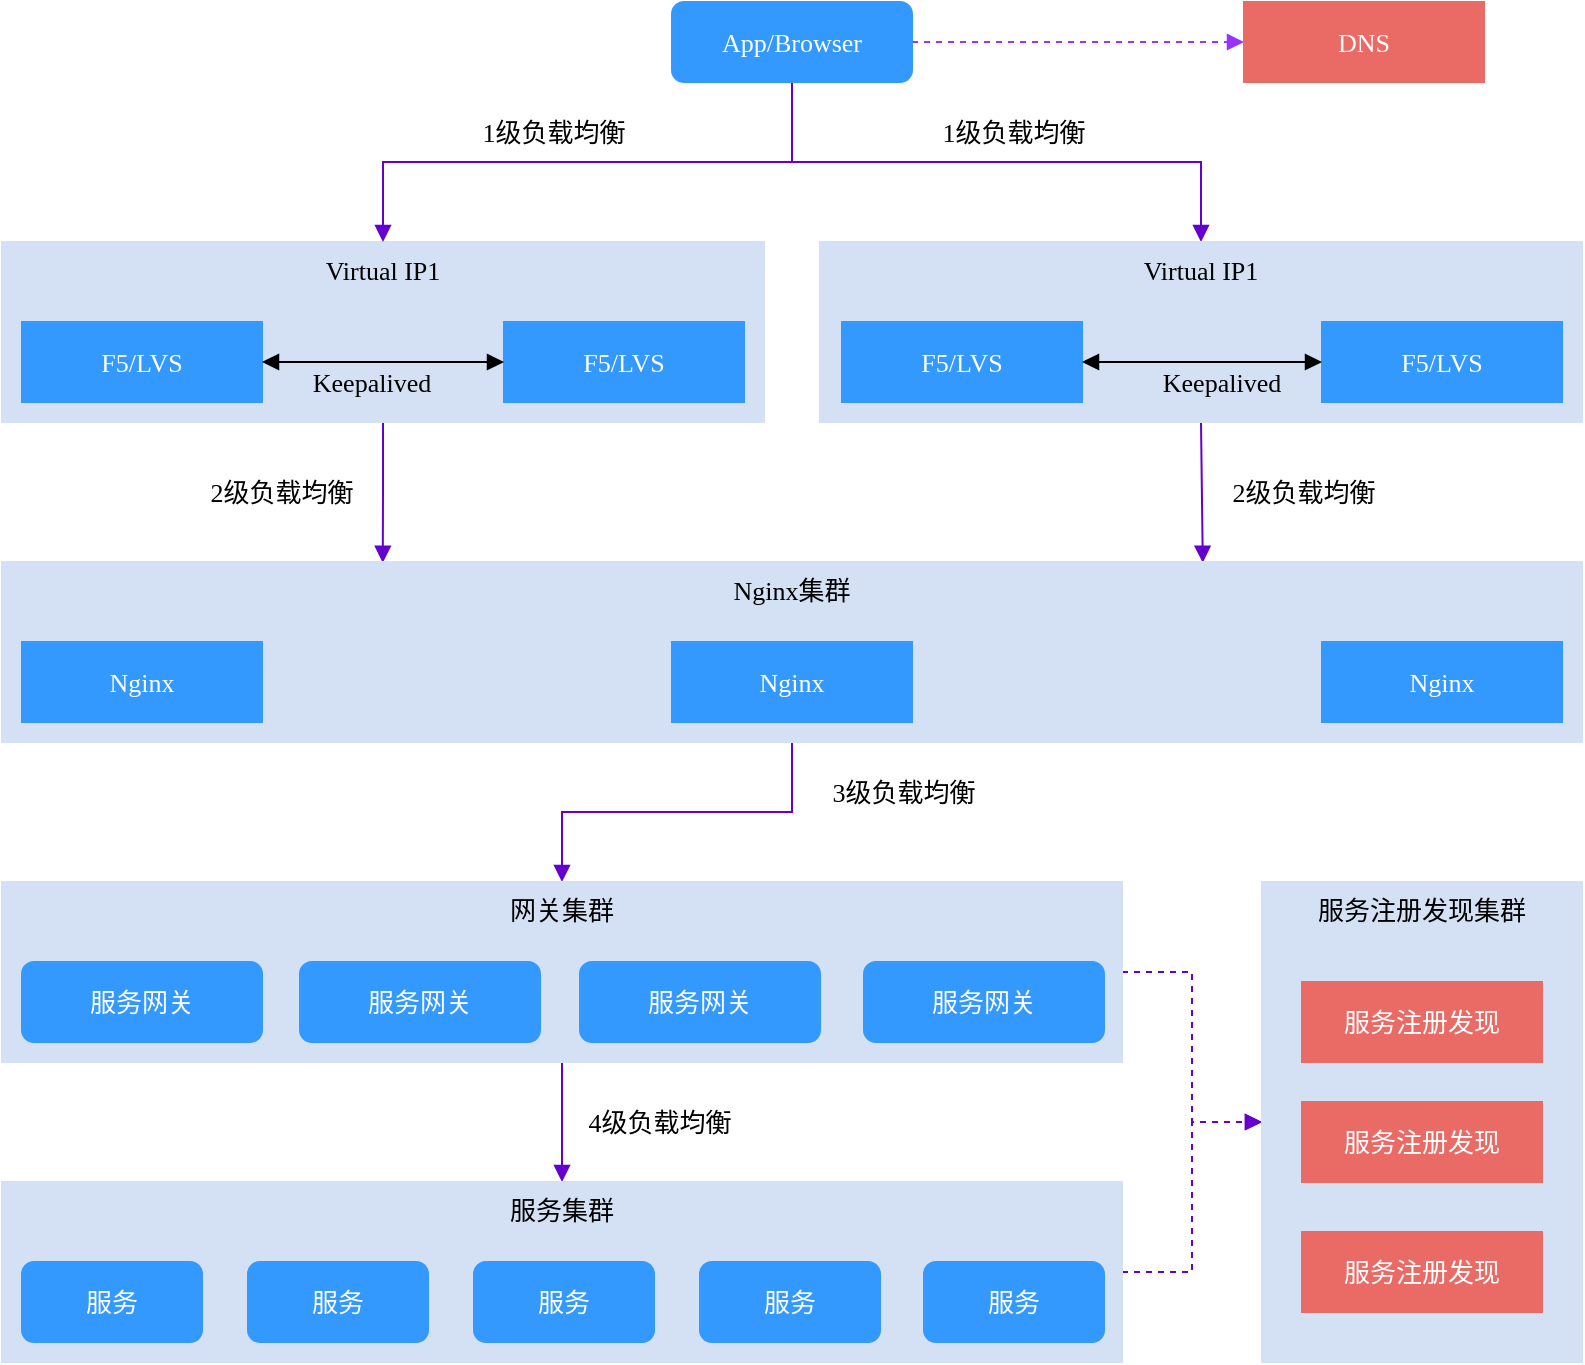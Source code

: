 <mxfile version="15.4.0" type="device" pages="2"><diagram id="Ys0chq2ZEzjCFbDVSFZS" name="Page-1"><mxGraphModel dx="1074" dy="954" grid="1" gridSize="10" guides="1" tooltips="1" connect="1" arrows="1" fold="1" page="1" pageScale="1" pageWidth="827" pageHeight="1169" math="0" shadow="0"><root><mxCell id="0"/><mxCell id="1" parent="0"/><mxCell id="kLRN4Vpp1u7dWqWw4Kbl-41" style="edgeStyle=orthogonalEdgeStyle;rounded=0;orthogonalLoop=1;jettySize=auto;html=1;exitX=0.5;exitY=1;exitDx=0;exitDy=0;fontFamily=微软雅黑;fontSize=13;startArrow=none;startFill=0;endArrow=block;endFill=1;entryX=0.241;entryY=0.004;entryDx=0;entryDy=0;entryPerimeter=0;strokeColor=#6600CC;" edge="1" parent="1" source="kLRN4Vpp1u7dWqWw4Kbl-5" target="kLRN4Vpp1u7dWqWw4Kbl-13"><mxGeometry relative="1" as="geometry"/></mxCell><mxCell id="kLRN4Vpp1u7dWqWw4Kbl-5" value="Virtual IP1" style="rounded=0;whiteSpace=wrap;html=1;fontFamily=微软雅黑;fontSize=13;verticalAlign=top;fillColor=#D4E1F5;strokeColor=#D4E1F5;" vertex="1" parent="1"><mxGeometry x="19" y="200" width="381" height="90" as="geometry"/></mxCell><mxCell id="kLRN4Vpp1u7dWqWw4Kbl-43" style="edgeStyle=orthogonalEdgeStyle;rounded=0;orthogonalLoop=1;jettySize=auto;html=1;exitX=0.5;exitY=1;exitDx=0;exitDy=0;entryX=0.5;entryY=0;entryDx=0;entryDy=0;fontFamily=微软雅黑;fontSize=13;startArrow=none;startFill=0;endArrow=block;endFill=1;strokeColor=#6600CC;" edge="1" parent="1" source="kLRN4Vpp1u7dWqWw4Kbl-1" target="kLRN4Vpp1u7dWqWw4Kbl-5"><mxGeometry relative="1" as="geometry"/></mxCell><mxCell id="kLRN4Vpp1u7dWqWw4Kbl-44" style="edgeStyle=orthogonalEdgeStyle;rounded=0;orthogonalLoop=1;jettySize=auto;html=1;exitX=0.5;exitY=1;exitDx=0;exitDy=0;entryX=0.5;entryY=0;entryDx=0;entryDy=0;fontFamily=微软雅黑;fontSize=13;startArrow=none;startFill=0;endArrow=block;endFill=1;strokeColor=#6600CC;" edge="1" parent="1" source="kLRN4Vpp1u7dWqWw4Kbl-1" target="kLRN4Vpp1u7dWqWw4Kbl-8"><mxGeometry relative="1" as="geometry"/></mxCell><mxCell id="kLRN4Vpp1u7dWqWw4Kbl-45" style="edgeStyle=none;rounded=0;orthogonalLoop=1;jettySize=auto;html=1;exitX=1;exitY=0.5;exitDx=0;exitDy=0;entryX=0;entryY=0.5;entryDx=0;entryDy=0;fontFamily=微软雅黑;fontSize=13;startArrow=none;startFill=0;endArrow=block;endFill=1;dashed=1;strokeColor=#9933FF;" edge="1" parent="1" source="kLRN4Vpp1u7dWqWw4Kbl-1" target="kLRN4Vpp1u7dWqWw4Kbl-2"><mxGeometry relative="1" as="geometry"/></mxCell><mxCell id="kLRN4Vpp1u7dWqWw4Kbl-1" value="App/Browser" style="rounded=1;whiteSpace=wrap;html=1;fontFamily=微软雅黑;fontSize=13;fillColor=#3399FF;strokeColor=#3399FF;fontColor=#FFFFFF;" vertex="1" parent="1"><mxGeometry x="354" y="80" width="120" height="40" as="geometry"/></mxCell><mxCell id="kLRN4Vpp1u7dWqWw4Kbl-2" value="DNS" style="rounded=0;whiteSpace=wrap;html=1;fontFamily=微软雅黑;fontSize=13;fillColor=#EA6B66;strokeColor=#EA6B66;fontColor=#FFFFFF;" vertex="1" parent="1"><mxGeometry x="640" y="80" width="120" height="40" as="geometry"/></mxCell><mxCell id="kLRN4Vpp1u7dWqWw4Kbl-3" value="F5/LVS" style="rounded=0;whiteSpace=wrap;html=1;fontFamily=微软雅黑;fontSize=13;fillColor=#3399FF;strokeColor=#3399FF;fontColor=#FFFFFF;" vertex="1" parent="1"><mxGeometry x="29" y="240" width="120" height="40" as="geometry"/></mxCell><mxCell id="kLRN4Vpp1u7dWqWw4Kbl-4" value="F5/LVS" style="rounded=0;whiteSpace=wrap;html=1;fontFamily=微软雅黑;fontSize=13;fillColor=#3399FF;strokeColor=#3399FF;fontColor=#FFFFFF;" vertex="1" parent="1"><mxGeometry x="270" y="240" width="120" height="40" as="geometry"/></mxCell><mxCell id="kLRN4Vpp1u7dWqWw4Kbl-6" value="" style="endArrow=block;startArrow=block;html=1;rounded=0;fontFamily=微软雅黑;fontSize=13;edgeStyle=orthogonalEdgeStyle;exitX=1;exitY=0.5;exitDx=0;exitDy=0;entryX=0;entryY=0.5;entryDx=0;entryDy=0;endFill=1;startFill=1;" edge="1" parent="1" source="kLRN4Vpp1u7dWqWw4Kbl-3" target="kLRN4Vpp1u7dWqWw4Kbl-4"><mxGeometry width="50" height="50" relative="1" as="geometry"><mxPoint x="339" y="500" as="sourcePoint"/><mxPoint x="239" y="260" as="targetPoint"/></mxGeometry></mxCell><mxCell id="kLRN4Vpp1u7dWqWw4Kbl-7" value="Keepalived" style="text;html=1;strokeColor=none;fillColor=none;align=center;verticalAlign=middle;whiteSpace=wrap;rounded=0;fontFamily=微软雅黑;fontSize=13;" vertex="1" parent="1"><mxGeometry x="164" y="255" width="80" height="30" as="geometry"/></mxCell><mxCell id="kLRN4Vpp1u7dWqWw4Kbl-42" style="rounded=0;orthogonalLoop=1;jettySize=auto;html=1;exitX=0.5;exitY=1;exitDx=0;exitDy=0;fontFamily=微软雅黑;fontSize=13;startArrow=none;startFill=0;endArrow=block;endFill=1;entryX=0.76;entryY=0.004;entryDx=0;entryDy=0;entryPerimeter=0;strokeColor=#6600CC;" edge="1" parent="1" source="kLRN4Vpp1u7dWqWw4Kbl-8" target="kLRN4Vpp1u7dWqWw4Kbl-13"><mxGeometry relative="1" as="geometry"><mxPoint x="630" y="350" as="targetPoint"/></mxGeometry></mxCell><mxCell id="kLRN4Vpp1u7dWqWw4Kbl-8" value="Virtual IP1" style="rounded=0;whiteSpace=wrap;html=1;fontFamily=微软雅黑;fontSize=13;verticalAlign=top;fillColor=#D4E1F5;strokeColor=#D4E1F5;" vertex="1" parent="1"><mxGeometry x="428" y="200" width="381" height="90" as="geometry"/></mxCell><mxCell id="kLRN4Vpp1u7dWqWw4Kbl-9" value="F5/LVS" style="rounded=0;whiteSpace=wrap;html=1;fontFamily=微软雅黑;fontSize=13;fillColor=#3399FF;strokeColor=#3399FF;fontColor=#FFFFFF;" vertex="1" parent="1"><mxGeometry x="439" y="240" width="120" height="40" as="geometry"/></mxCell><mxCell id="kLRN4Vpp1u7dWqWw4Kbl-10" value="F5/LVS" style="rounded=0;whiteSpace=wrap;html=1;fontFamily=微软雅黑;fontSize=13;fillColor=#3399FF;strokeColor=#3399FF;fontColor=#FFFFFF;" vertex="1" parent="1"><mxGeometry x="679" y="240" width="120" height="40" as="geometry"/></mxCell><mxCell id="kLRN4Vpp1u7dWqWw4Kbl-11" value="" style="endArrow=block;startArrow=block;html=1;rounded=0;fontFamily=微软雅黑;fontSize=13;edgeStyle=orthogonalEdgeStyle;exitX=1;exitY=0.5;exitDx=0;exitDy=0;entryX=0;entryY=0.5;entryDx=0;entryDy=0;endFill=1;startFill=1;" edge="1" parent="1" source="kLRN4Vpp1u7dWqWw4Kbl-9" target="kLRN4Vpp1u7dWqWw4Kbl-10"><mxGeometry width="50" height="50" relative="1" as="geometry"><mxPoint x="759" y="500" as="sourcePoint"/><mxPoint x="659" y="260" as="targetPoint"/></mxGeometry></mxCell><mxCell id="kLRN4Vpp1u7dWqWw4Kbl-12" value="Keepalived" style="text;html=1;strokeColor=none;fillColor=none;align=center;verticalAlign=middle;whiteSpace=wrap;rounded=0;fontFamily=微软雅黑;fontSize=13;" vertex="1" parent="1"><mxGeometry x="589" y="255" width="80" height="30" as="geometry"/></mxCell><mxCell id="kLRN4Vpp1u7dWqWw4Kbl-40" style="edgeStyle=orthogonalEdgeStyle;rounded=0;orthogonalLoop=1;jettySize=auto;html=1;exitX=0.5;exitY=1;exitDx=0;exitDy=0;fontFamily=微软雅黑;fontSize=13;startArrow=none;startFill=0;endArrow=block;endFill=1;strokeColor=#6600CC;" edge="1" parent="1" source="kLRN4Vpp1u7dWqWw4Kbl-13" target="kLRN4Vpp1u7dWqWw4Kbl-19"><mxGeometry relative="1" as="geometry"/></mxCell><mxCell id="kLRN4Vpp1u7dWqWw4Kbl-13" value="Nginx集群" style="rounded=0;whiteSpace=wrap;html=1;fontFamily=微软雅黑;fontSize=13;verticalAlign=top;fillColor=#D4E1F5;strokeColor=#D4E1F5;" vertex="1" parent="1"><mxGeometry x="19" y="360" width="790" height="90" as="geometry"/></mxCell><mxCell id="kLRN4Vpp1u7dWqWw4Kbl-14" value="Nginx" style="rounded=0;whiteSpace=wrap;html=1;fontFamily=微软雅黑;fontSize=13;fillColor=#3399FF;strokeColor=#3399FF;fontColor=#FFFFFF;" vertex="1" parent="1"><mxGeometry x="29" y="400" width="120" height="40" as="geometry"/></mxCell><mxCell id="kLRN4Vpp1u7dWqWw4Kbl-15" value="Nginx" style="rounded=0;whiteSpace=wrap;html=1;fontFamily=微软雅黑;fontSize=13;fillColor=#3399FF;strokeColor=#3399FF;fontColor=#FFFFFF;" vertex="1" parent="1"><mxGeometry x="354" y="400" width="120" height="40" as="geometry"/></mxCell><mxCell id="kLRN4Vpp1u7dWqWw4Kbl-18" value="Nginx" style="rounded=0;whiteSpace=wrap;html=1;fontFamily=微软雅黑;fontSize=13;fillColor=#3399FF;strokeColor=#3399FF;fontColor=#FFFFFF;" vertex="1" parent="1"><mxGeometry x="679" y="400" width="120" height="40" as="geometry"/></mxCell><mxCell id="kLRN4Vpp1u7dWqWw4Kbl-37" style="edgeStyle=orthogonalEdgeStyle;rounded=0;orthogonalLoop=1;jettySize=auto;html=1;exitX=1;exitY=0.5;exitDx=0;exitDy=0;entryX=0;entryY=0.5;entryDx=0;entryDy=0;fontFamily=微软雅黑;fontSize=13;startArrow=none;startFill=0;endArrow=block;endFill=1;dashed=1;strokeColor=#6600CC;" edge="1" parent="1" source="kLRN4Vpp1u7dWqWw4Kbl-19" target="kLRN4Vpp1u7dWqWw4Kbl-32"><mxGeometry relative="1" as="geometry"/></mxCell><mxCell id="kLRN4Vpp1u7dWqWw4Kbl-39" style="edgeStyle=orthogonalEdgeStyle;rounded=0;orthogonalLoop=1;jettySize=auto;html=1;exitX=0.5;exitY=1;exitDx=0;exitDy=0;entryX=0.5;entryY=0;entryDx=0;entryDy=0;fontFamily=微软雅黑;fontSize=13;startArrow=none;startFill=0;endArrow=block;endFill=1;strokeColor=#6600CC;" edge="1" parent="1" source="kLRN4Vpp1u7dWqWw4Kbl-19" target="kLRN4Vpp1u7dWqWw4Kbl-27"><mxGeometry relative="1" as="geometry"/></mxCell><mxCell id="kLRN4Vpp1u7dWqWw4Kbl-19" value="网关集群" style="rounded=0;whiteSpace=wrap;html=1;fontFamily=微软雅黑;fontSize=13;verticalAlign=top;fillColor=#D4E1F5;strokeColor=#D4E1F5;" vertex="1" parent="1"><mxGeometry x="19" y="520" width="560" height="90" as="geometry"/></mxCell><mxCell id="kLRN4Vpp1u7dWqWw4Kbl-23" value="&lt;span&gt;服务网关&lt;/span&gt;" style="rounded=1;whiteSpace=wrap;html=1;fontFamily=微软雅黑;fontSize=13;verticalAlign=middle;fillColor=#3399FF;strokeColor=#3399FF;fontColor=#FFFFFF;" vertex="1" parent="1"><mxGeometry x="29" y="560" width="120" height="40" as="geometry"/></mxCell><mxCell id="kLRN4Vpp1u7dWqWw4Kbl-24" value="&lt;span&gt;服务网关&lt;/span&gt;" style="rounded=1;whiteSpace=wrap;html=1;fontFamily=微软雅黑;fontSize=13;verticalAlign=middle;fillColor=#3399FF;strokeColor=#3399FF;fontColor=#FFFFFF;" vertex="1" parent="1"><mxGeometry x="168" y="560" width="120" height="40" as="geometry"/></mxCell><mxCell id="kLRN4Vpp1u7dWqWw4Kbl-25" value="&lt;span&gt;服务网关&lt;/span&gt;" style="rounded=1;whiteSpace=wrap;html=1;fontFamily=微软雅黑;fontSize=13;verticalAlign=middle;fillColor=#3399FF;strokeColor=#3399FF;fontColor=#FFFFFF;" vertex="1" parent="1"><mxGeometry x="308" y="560" width="120" height="40" as="geometry"/></mxCell><mxCell id="kLRN4Vpp1u7dWqWw4Kbl-26" value="&lt;span&gt;服务网关&lt;/span&gt;" style="rounded=1;whiteSpace=wrap;html=1;fontFamily=微软雅黑;fontSize=13;verticalAlign=middle;fillColor=#3399FF;strokeColor=#3399FF;fontColor=#FFFFFF;" vertex="1" parent="1"><mxGeometry x="450" y="560" width="120" height="40" as="geometry"/></mxCell><mxCell id="kLRN4Vpp1u7dWqWw4Kbl-38" style="edgeStyle=orthogonalEdgeStyle;rounded=0;orthogonalLoop=1;jettySize=auto;html=1;exitX=1;exitY=0.5;exitDx=0;exitDy=0;entryX=0;entryY=0.5;entryDx=0;entryDy=0;fontFamily=微软雅黑;fontSize=13;startArrow=none;startFill=0;endArrow=block;endFill=1;dashed=1;strokeColor=#6600CC;" edge="1" parent="1" source="kLRN4Vpp1u7dWqWw4Kbl-27" target="kLRN4Vpp1u7dWqWw4Kbl-32"><mxGeometry relative="1" as="geometry"/></mxCell><mxCell id="kLRN4Vpp1u7dWqWw4Kbl-27" value="服务集群" style="rounded=0;whiteSpace=wrap;html=1;fontFamily=微软雅黑;fontSize=13;verticalAlign=top;fillColor=#D4E1F5;strokeColor=#D4E1F5;" vertex="1" parent="1"><mxGeometry x="19" y="670" width="560" height="90" as="geometry"/></mxCell><mxCell id="kLRN4Vpp1u7dWqWw4Kbl-28" value="&lt;span&gt;服务&lt;/span&gt;" style="rounded=1;whiteSpace=wrap;html=1;fontFamily=微软雅黑;fontSize=13;verticalAlign=middle;fillColor=#3399FF;strokeColor=#3399FF;fontColor=#FFFFFF;" vertex="1" parent="1"><mxGeometry x="29" y="710" width="90" height="40" as="geometry"/></mxCell><mxCell id="kLRN4Vpp1u7dWqWw4Kbl-29" value="&lt;span&gt;服务&lt;/span&gt;" style="rounded=1;whiteSpace=wrap;html=1;fontFamily=微软雅黑;fontSize=13;verticalAlign=middle;fillColor=#3399FF;strokeColor=#3399FF;fontColor=#FFFFFF;" vertex="1" parent="1"><mxGeometry x="142" y="710" width="90" height="40" as="geometry"/></mxCell><mxCell id="kLRN4Vpp1u7dWqWw4Kbl-30" value="&lt;span&gt;服务&lt;/span&gt;" style="rounded=1;whiteSpace=wrap;html=1;fontFamily=微软雅黑;fontSize=13;verticalAlign=middle;fillColor=#3399FF;strokeColor=#3399FF;fontColor=#FFFFFF;" vertex="1" parent="1"><mxGeometry x="255" y="710" width="90" height="40" as="geometry"/></mxCell><mxCell id="kLRN4Vpp1u7dWqWw4Kbl-31" value="&lt;span&gt;服务&lt;/span&gt;" style="rounded=1;whiteSpace=wrap;html=1;fontFamily=微软雅黑;fontSize=13;verticalAlign=middle;fillColor=#3399FF;strokeColor=#3399FF;fontColor=#FFFFFF;" vertex="1" parent="1"><mxGeometry x="368" y="710" width="90" height="40" as="geometry"/></mxCell><mxCell id="kLRN4Vpp1u7dWqWw4Kbl-32" value="服务注册发现集群" style="rounded=0;whiteSpace=wrap;html=1;fontFamily=微软雅黑;fontSize=13;verticalAlign=top;fillColor=#D4E1F5;strokeColor=#D4E1F5;" vertex="1" parent="1"><mxGeometry x="649" y="520" width="160" height="240" as="geometry"/></mxCell><mxCell id="kLRN4Vpp1u7dWqWw4Kbl-33" value="服务&lt;span style=&quot;&quot;&gt;注册&lt;/span&gt;发现" style="rounded=0;whiteSpace=wrap;html=1;fontFamily=微软雅黑;fontSize=13;fillColor=#EA6B66;strokeColor=#EA6B66;fontColor=#FFFFFF;" vertex="1" parent="1"><mxGeometry x="669" y="570" width="120" height="40" as="geometry"/></mxCell><mxCell id="kLRN4Vpp1u7dWqWw4Kbl-34" value="服务&lt;span style=&quot;&quot;&gt;注册&lt;/span&gt;发现" style="rounded=0;whiteSpace=wrap;html=1;fontFamily=微软雅黑;fontSize=13;fillColor=#EA6B66;strokeColor=#EA6B66;fontColor=#FFFFFF;" vertex="1" parent="1"><mxGeometry x="669" y="630" width="120" height="40" as="geometry"/></mxCell><mxCell id="kLRN4Vpp1u7dWqWw4Kbl-35" value="服务&lt;span style=&quot;&quot;&gt;注册&lt;/span&gt;发现" style="rounded=0;whiteSpace=wrap;html=1;fontFamily=微软雅黑;fontSize=13;fillColor=#EA6B66;strokeColor=#EA6B66;fontColor=#FFFFFF;" vertex="1" parent="1"><mxGeometry x="669" y="695" width="120" height="40" as="geometry"/></mxCell><mxCell id="kLRN4Vpp1u7dWqWw4Kbl-36" value="&lt;span&gt;服务&lt;/span&gt;" style="rounded=1;whiteSpace=wrap;html=1;fontFamily=微软雅黑;fontSize=13;verticalAlign=middle;fillColor=#3399FF;strokeColor=#3399FF;fontColor=#FFFFFF;" vertex="1" parent="1"><mxGeometry x="480" y="710" width="90" height="40" as="geometry"/></mxCell><mxCell id="kLRN4Vpp1u7dWqWw4Kbl-46" value="1级负载均衡" style="text;html=1;strokeColor=none;fillColor=none;align=center;verticalAlign=middle;whiteSpace=wrap;rounded=0;fontFamily=微软雅黑;fontSize=13;" vertex="1" parent="1"><mxGeometry x="255" y="130" width="80" height="30" as="geometry"/></mxCell><mxCell id="kLRN4Vpp1u7dWqWw4Kbl-47" value="1级负载均衡" style="text;html=1;strokeColor=none;fillColor=none;align=center;verticalAlign=middle;whiteSpace=wrap;rounded=0;fontFamily=微软雅黑;fontSize=13;" vertex="1" parent="1"><mxGeometry x="485" y="130" width="80" height="30" as="geometry"/></mxCell><mxCell id="kLRN4Vpp1u7dWqWw4Kbl-48" value="2级负载均衡" style="text;html=1;strokeColor=none;fillColor=none;align=center;verticalAlign=middle;whiteSpace=wrap;rounded=0;fontFamily=微软雅黑;fontSize=13;" vertex="1" parent="1"><mxGeometry x="119" y="310" width="80" height="30" as="geometry"/></mxCell><mxCell id="kLRN4Vpp1u7dWqWw4Kbl-49" value="2级负载均衡" style="text;html=1;strokeColor=none;fillColor=none;align=center;verticalAlign=middle;whiteSpace=wrap;rounded=0;fontFamily=微软雅黑;fontSize=13;" vertex="1" parent="1"><mxGeometry x="630" y="310" width="80" height="30" as="geometry"/></mxCell><mxCell id="kLRN4Vpp1u7dWqWw4Kbl-50" value="3级负载均衡" style="text;html=1;strokeColor=none;fillColor=none;align=center;verticalAlign=middle;whiteSpace=wrap;rounded=0;fontFamily=微软雅黑;fontSize=13;" vertex="1" parent="1"><mxGeometry x="430" y="460" width="80" height="30" as="geometry"/></mxCell><mxCell id="kLRN4Vpp1u7dWqWw4Kbl-51" value="4级负载均衡" style="text;html=1;strokeColor=none;fillColor=none;align=center;verticalAlign=middle;whiteSpace=wrap;rounded=0;fontFamily=微软雅黑;fontSize=13;" vertex="1" parent="1"><mxGeometry x="308" y="625" width="80" height="30" as="geometry"/></mxCell></root></mxGraphModel></diagram><diagram id="k6P6mozyRRiyxklAgrMw" name="Page-2"><mxGraphModel dx="1074" dy="954" grid="1" gridSize="10" guides="1" tooltips="1" connect="1" arrows="1" fold="1" page="1" pageScale="1" pageWidth="827" pageHeight="1169" math="0" shadow="0"><root><mxCell id="yuqTKQdFYj5JafIVrQ7Z-0"/><mxCell id="yuqTKQdFYj5JafIVrQ7Z-1" parent="yuqTKQdFYj5JafIVrQ7Z-0"/></root></mxGraphModel></diagram></mxfile>